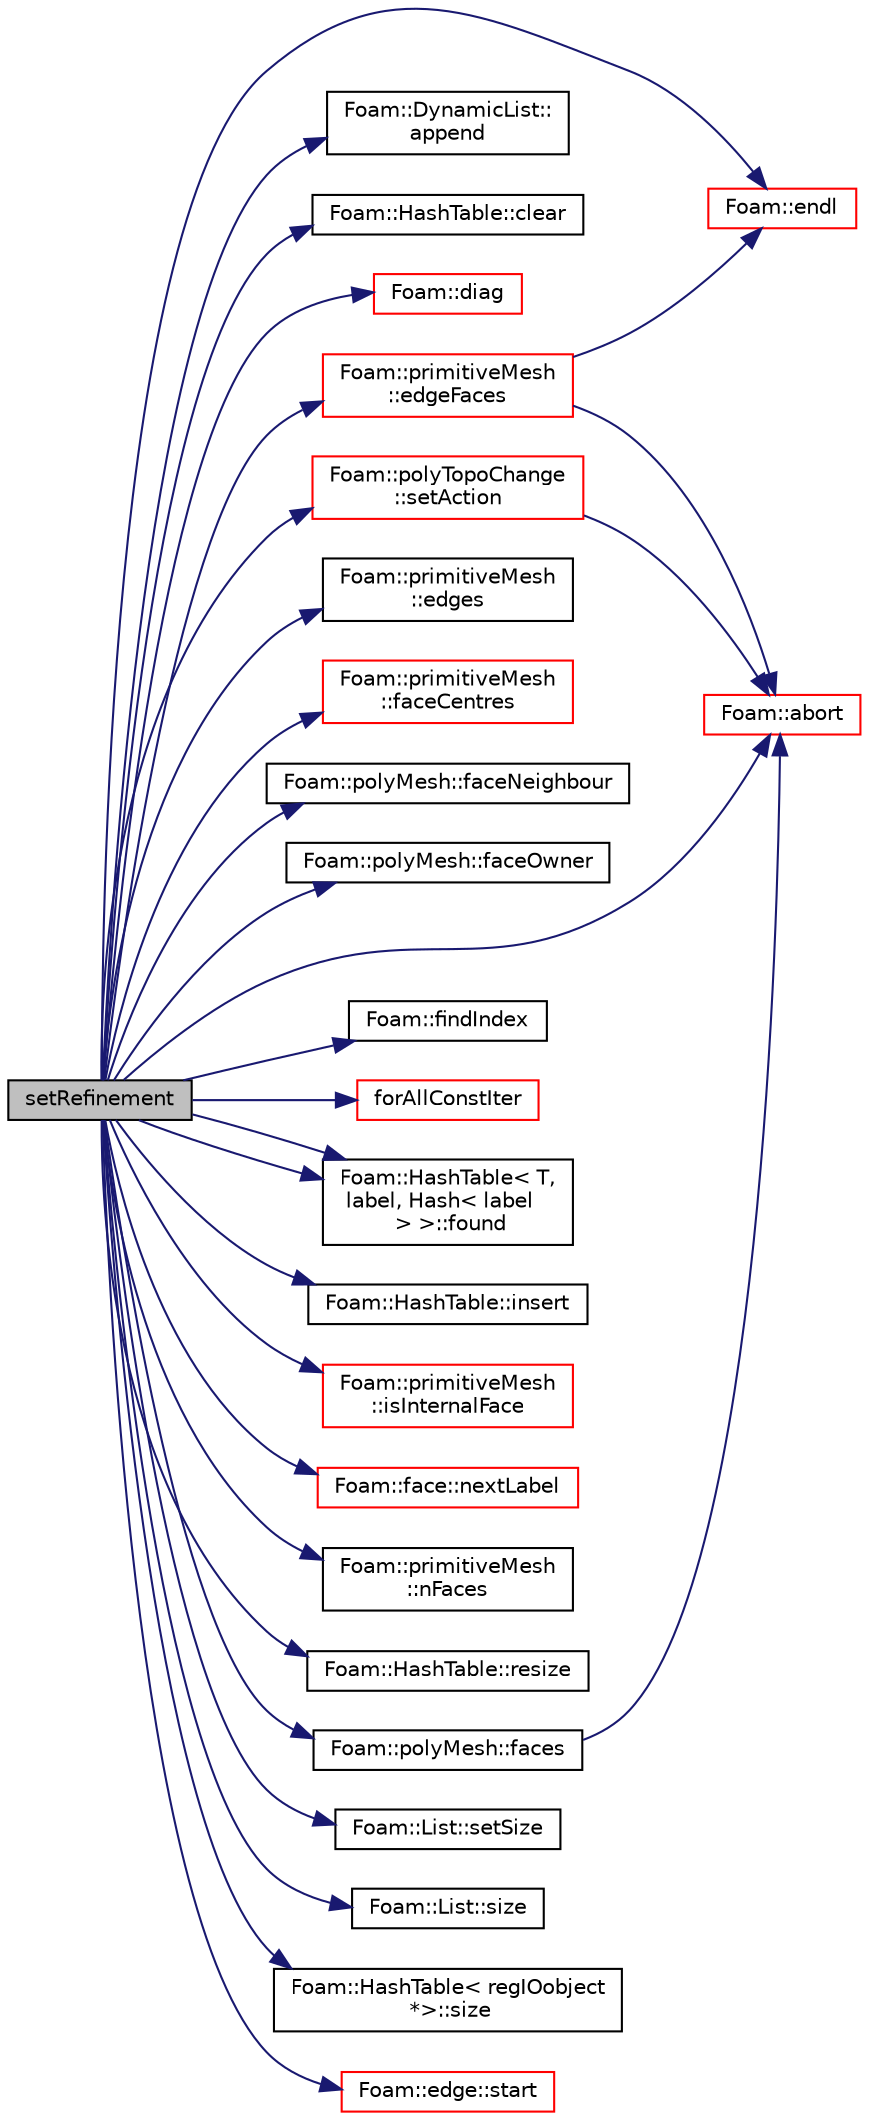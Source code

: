 digraph "setRefinement"
{
  bgcolor="transparent";
  edge [fontname="Helvetica",fontsize="10",labelfontname="Helvetica",labelfontsize="10"];
  node [fontname="Helvetica",fontsize="10",shape=record];
  rankdir="LR";
  Node429 [label="setRefinement",height=0.2,width=0.4,color="black", fillcolor="grey75", style="filled", fontcolor="black"];
  Node429 -> Node430 [color="midnightblue",fontsize="10",style="solid",fontname="Helvetica"];
  Node430 [label="Foam::abort",height=0.2,width=0.4,color="red",URL="$a21851.html#a447107a607d03e417307c203fa5fb44b"];
  Node429 -> Node475 [color="midnightblue",fontsize="10",style="solid",fontname="Helvetica"];
  Node475 [label="Foam::DynamicList::\lappend",height=0.2,width=0.4,color="black",URL="$a27005.html#a7b67b42af715604376ad63a681dee6d8",tooltip="Append an element at the end of the list. "];
  Node429 -> Node476 [color="midnightblue",fontsize="10",style="solid",fontname="Helvetica"];
  Node476 [label="Foam::HashTable::clear",height=0.2,width=0.4,color="black",URL="$a26841.html#ac8bb3912a3ce86b15842e79d0b421204",tooltip="Clear all entries from table. "];
  Node429 -> Node477 [color="midnightblue",fontsize="10",style="solid",fontname="Helvetica"];
  Node477 [label="Foam::diag",height=0.2,width=0.4,color="red",URL="$a21851.html#a8cdb0ba0633c91ed7041368519cd217c"];
  Node429 -> Node479 [color="midnightblue",fontsize="10",style="solid",fontname="Helvetica"];
  Node479 [label="Foam::primitiveMesh\l::edgeFaces",height=0.2,width=0.4,color="red",URL="$a28685.html#ad38ecd2902727a890ebd437731c271c8"];
  Node479 -> Node445 [color="midnightblue",fontsize="10",style="solid",fontname="Helvetica"];
  Node445 [label="Foam::endl",height=0.2,width=0.4,color="red",URL="$a21851.html#a2db8fe02a0d3909e9351bb4275b23ce4",tooltip="Add newline and flush stream. "];
  Node479 -> Node430 [color="midnightblue",fontsize="10",style="solid",fontname="Helvetica"];
  Node429 -> Node481 [color="midnightblue",fontsize="10",style="solid",fontname="Helvetica"];
  Node481 [label="Foam::primitiveMesh\l::edges",height=0.2,width=0.4,color="black",URL="$a28685.html#a21d764179912ddda5c6f95193c289846",tooltip="Return mesh edges. Uses calcEdges. "];
  Node429 -> Node445 [color="midnightblue",fontsize="10",style="solid",fontname="Helvetica"];
  Node429 -> Node501 [color="midnightblue",fontsize="10",style="solid",fontname="Helvetica"];
  Node501 [label="Foam::primitiveMesh\l::faceCentres",height=0.2,width=0.4,color="red",URL="$a28685.html#a3319847c9ee813a5398d011b08de25a4"];
  Node429 -> Node510 [color="midnightblue",fontsize="10",style="solid",fontname="Helvetica"];
  Node510 [label="Foam::polyMesh::faceNeighbour",height=0.2,width=0.4,color="black",URL="$a28565.html#a9fb57b52c700ed61f09ada65412d13e3",tooltip="Return face neighbour. "];
  Node429 -> Node511 [color="midnightblue",fontsize="10",style="solid",fontname="Helvetica"];
  Node511 [label="Foam::polyMesh::faceOwner",height=0.2,width=0.4,color="black",URL="$a28565.html#a57752b49bfee23ca1944c3fb0493974f",tooltip="Return face owner. "];
  Node429 -> Node512 [color="midnightblue",fontsize="10",style="solid",fontname="Helvetica"];
  Node512 [label="Foam::polyMesh::faces",height=0.2,width=0.4,color="black",URL="$a28565.html#a431c0a24765f0bb6d32f6a03ce0e9b57",tooltip="Return raw faces. "];
  Node512 -> Node430 [color="midnightblue",fontsize="10",style="solid",fontname="Helvetica"];
  Node429 -> Node484 [color="midnightblue",fontsize="10",style="solid",fontname="Helvetica"];
  Node484 [label="Foam::findIndex",height=0.2,width=0.4,color="black",URL="$a21851.html#ac16695f83f370df159eed19f92d095fb",tooltip="Find first occurence of given element and return index,. "];
  Node429 -> Node513 [color="midnightblue",fontsize="10",style="solid",fontname="Helvetica"];
  Node513 [label="forAllConstIter",height=0.2,width=0.4,color="red",URL="$a39311.html#ae21e2836509b0fa7f7cedf6493b11b09"];
  Node429 -> Node751 [color="midnightblue",fontsize="10",style="solid",fontname="Helvetica"];
  Node751 [label="Foam::HashTable\< T,\l label, Hash\< label\l \> \>::found",height=0.2,width=0.4,color="black",URL="$a26841.html#a9a7a02c333e3e98344a1e5b891c4d985",tooltip="Return true if hashedEntry is found in table. "];
  Node429 -> Node751 [color="midnightblue",fontsize="10",style="solid",fontname="Helvetica"];
  Node429 -> Node649 [color="midnightblue",fontsize="10",style="solid",fontname="Helvetica"];
  Node649 [label="Foam::HashTable::insert",height=0.2,width=0.4,color="black",URL="$a26841.html#a5eee1e0e199ad59b9cb3916cd42156e0",tooltip="Insert a new hashedEntry. "];
  Node429 -> Node752 [color="midnightblue",fontsize="10",style="solid",fontname="Helvetica"];
  Node752 [label="Foam::primitiveMesh\l::isInternalFace",height=0.2,width=0.4,color="red",URL="$a28685.html#ae3e48ad9ec4c5132ec7d3d702ad17c9e",tooltip="Return true if given face label is internal to the mesh. "];
  Node429 -> Node754 [color="midnightblue",fontsize="10",style="solid",fontname="Helvetica"];
  Node754 [label="Foam::face::nextLabel",height=0.2,width=0.4,color="red",URL="$a28369.html#a8d8ab7da5fc0315042faf1b6dcf64f4a",tooltip="Next vertex on face. "];
  Node429 -> Node503 [color="midnightblue",fontsize="10",style="solid",fontname="Helvetica"];
  Node503 [label="Foam::primitiveMesh\l::nFaces",height=0.2,width=0.4,color="black",URL="$a28685.html#abe602c985a3c9ffa67176e969e77ca6f"];
  Node429 -> Node756 [color="midnightblue",fontsize="10",style="solid",fontname="Helvetica"];
  Node756 [label="Foam::HashTable::resize",height=0.2,width=0.4,color="black",URL="$a26841.html#ae697ea15032f01f89988bb8ada677832",tooltip="Resize the hash table for efficiency. "];
  Node429 -> Node757 [color="midnightblue",fontsize="10",style="solid",fontname="Helvetica"];
  Node757 [label="Foam::polyTopoChange\l::setAction",height=0.2,width=0.4,color="red",URL="$a22449.html#a40a23962b792d24f4cb999f5b55aece2",tooltip="For compatibility with polyTopoChange: set topological action. "];
  Node757 -> Node430 [color="midnightblue",fontsize="10",style="solid",fontname="Helvetica"];
  Node429 -> Node486 [color="midnightblue",fontsize="10",style="solid",fontname="Helvetica"];
  Node486 [label="Foam::List::setSize",height=0.2,width=0.4,color="black",URL="$a26833.html#aedb985ffeaf1bdbfeccc2a8730405703",tooltip="Reset size of List. "];
  Node429 -> Node482 [color="midnightblue",fontsize="10",style="solid",fontname="Helvetica"];
  Node482 [label="Foam::List::size",height=0.2,width=0.4,color="black",URL="$a26833.html#a8a5f6fa29bd4b500caf186f60245b384",tooltip="Override size to be inconsistent with allocated storage. "];
  Node429 -> Node704 [color="midnightblue",fontsize="10",style="solid",fontname="Helvetica"];
  Node704 [label="Foam::HashTable\< regIOobject\l *\>::size",height=0.2,width=0.4,color="black",URL="$a26841.html#a47b3bf30da1eb3ab8076b5fbe00e0494",tooltip="Return number of elements in table. "];
  Node429 -> Node850 [color="midnightblue",fontsize="10",style="solid",fontname="Helvetica"];
  Node850 [label="Foam::edge::start",height=0.2,width=0.4,color="red",URL="$a28361.html#afe56bdd2031bbf8321e35e2330c0b990",tooltip="Return start vertex label. "];
}
